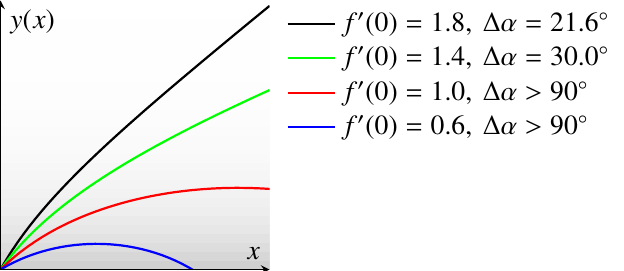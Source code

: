 \documentclass{standalone}

\usepackage{pgfplots}
\usepackage{tikz}
\usepackage{xcolor}
\usepackage{txfonts}

%used for drawing n(r)-Area
\definecolor{lGray}{gray}{0.8}
\definecolor{llGray}{gray}{0.9}
\usepgfplotslibrary{fillbetween}

\tikzset{
  ring shading/.code args={from #1 at #2 to #3 at #4}{
    \def\colin{#1}
    \def\radin{#2}
    \def\colout{#3}
    \def\radout{#4}
    \pgfmathsetmacro{\proportion}{\radin/\radout}
    \pgfmathsetmacro{\outer}{.8818cm}
    \pgfmathsetmacro{\inner}{.8818cm*\proportion}
    \pgfmathsetmacro{\innerlow}{\inner-0.01pt}
    \pgfdeclareradialshading{ring}{\pgfpoint{0cm}{0cm}}%
    {
      color(0pt)=(white);
      color(\innerlow)=(white);
      color(\inner)=(#1);
      color(\outer)=(#3)
    }
    \pgfkeysalso{/tikz/shading=ring}
  },
}

\begin{document}


  \begin{tikzpicture}
    \begin{axis}[
      xlabel=$x$, 
      ylabel=$y(x)$, 
      axis lines=middle, 
      height=5cm,
      width=5cm,
      ticks = none, 
      legend cell align=left,
      legend pos = outer north east, 
      legend style={draw=none}, 
      ymin = 0, 
      ymax = 10,
      xmin = 0, 
      xmax = 10, 
      colormap={traditionalpm3d}{color=(white) color=(lGray)}, 
      %colorbar,
      view={0}{90}
    ] 

    \addplot3[surf, domain=-10:10, y domain=0:20 , shader=flat, samples=61, forget plot] {1 + 1 * exp(-y/2)};  
    %\addlegendentry{$n(y)$}
  
    \addplot [mark = none, thick, draw=black] coordinates{
       (0.0,0.0)(0.0,0.0)(0.0,0.0)(0.0,0.0)
       (0.0,0.0)(0.0,0.0)(0.0,0.001)(0.001,0.001)
       (0.001,0.001)(0.001,0.002)(0.002,0.004)(0.003,0.005)
       (0.003,0.006)(0.007,0.012)(0.01,0.019)(0.014,0.025)
       (0.017,0.031)(0.035,0.062)(0.052,0.093)(0.07,0.124)
       (0.087,0.154)(0.174,0.303)(0.262,0.446)(0.349,0.586)
       (0.436,0.721)(0.645,1.03)(0.854,1.321)(1.063,1.598)
       (1.272,1.862)(1.522,2.164)(1.772,2.454)(2.022,2.733)
       (2.272,3.002)(2.522,3.264)(2.772,3.519)(3.022,3.769)
       (3.272,4.013)(3.522,4.252)(3.772,4.488)(4.022,4.72)
       (4.272,4.949)(4.522,5.175)(4.772,5.399)(5.022,5.62)
       (5.272,5.84)(5.522,6.058)(5.772,6.274)(6.022,6.489)
       (6.272,6.703)(6.522,6.915)(6.772,7.127)(7.022,7.337)
       (7.272,7.547)(7.522,7.756)(7.772,7.965)(8.022,8.173)
       (8.272,8.38)(8.522,8.587)(8.772,8.794)(9.022,9.0)
       (9.272,9.206)(9.454,9.355)(9.636,9.505)(9.818,9.654)
       (10.0,9.803) };
    \addlegendentry{$f'(0) = 1.8, \: \Delta \alpha = 21.6^\circ$}
    
    \addplot [mark = none, thick, draw=green] coordinates{
       (0.0,0.0)(0.0,0.0)(0.0,0.0)(0.0,0.0)
       (0.0,0.0)(0.0,0.0)(0.001,0.001)(0.001,0.001)
       (0.001,0.001)(0.002,0.002)(0.003,0.004)(0.004,0.005)
       (0.004,0.006)(0.009,0.012)(0.013,0.019)(0.018,0.025)
       (0.022,0.031)(0.045,0.062)(0.067,0.093)(0.09,0.123)
       (0.112,0.154)(0.224,0.301)(0.336,0.443)(0.449,0.579)
       (0.561,0.711)(0.811,0.989)(1.061,1.25)(1.311,1.495)
       (1.561,1.726)(1.811,1.947)(2.061,2.157)(2.311,2.358)
       (2.561,2.552)(2.811,2.738)(3.061,2.918)(3.311,3.092)
       (3.561,3.261)(3.811,3.426)(4.061,3.585)(4.311,3.741)
       (4.561,3.894)(4.811,4.043)(5.061,4.189)(5.311,4.332)
       (5.561,4.472)(5.811,4.61)(6.061,4.745)(6.311,4.879)
       (6.561,5.01)(6.811,5.14)(7.061,5.268)(7.311,5.394)
       (7.561,5.518)(7.811,5.642)(8.061,5.764)(8.311,5.884)
       (8.561,6.004)(8.811,6.122)(9.061,6.239)(9.311,6.356)
       (9.561,6.471)(9.67,6.522)(9.78,6.572)(9.89,6.622)
       (10.0,6.672) };
    \addlegendentry{$f'(0) = 1.4, \: \Delta \alpha = 30.0^\circ$}
    
    \addplot [mark = none, thick, draw=red] coordinates{
        (0.0,0.0)(0.0,0.0)(0.0,0.0)(0.0,0.0)
        (0.0,0.0)(0.0,0.0)(0.001,0.001)(0.001,0.001)
        (0.001,0.001)(0.002,0.002)(0.004,0.004)(0.005,0.005)
        (0.006,0.006)(0.013,0.012)(0.019,0.019)(0.025,0.025)
        (0.031,0.031)(0.063,0.062)(0.094,0.093)(0.126,0.123)
        (0.157,0.152)(0.314,0.297)(0.471,0.433)(0.628,0.563)
        (0.785,0.686)(1.035,0.871)(1.285,1.042)(1.535,1.202)
        (1.785,1.351)(2.035,1.49)(2.285,1.62)(2.535,1.742)
        (2.785,1.856)(3.035,1.964)(3.285,2.064)(3.535,2.158)
        (3.785,2.246)(4.035,2.328)(4.285,2.405)(4.535,2.477)
        (4.785,2.544)(5.035,2.606)(5.285,2.663)(5.535,2.716)
        (5.785,2.764)(6.035,2.808)(6.285,2.849)(6.535,2.885)
        (6.785,2.917)(7.035,2.945)(7.285,2.969)(7.535,2.99)
        (7.785,3.007)(8.035,3.02)(8.285,3.03)(8.535,3.036)
        (8.785,3.038)(9.035,3.036)(9.285,3.031)(9.535,3.023)
        (9.785,3.011)(9.839,3.007)(9.892,3.004)(9.946,3.001)
        (10.0,2.997)};
    \addlegendentry{$f'(0) = 1.0, \: \Delta \alpha > 90^\circ$}
    
    \addplot [mark = none, thick, draw=blue] coordinates{
        (0.0,0.0)(0.0,0.0)(0.0,0.0)(0.0,0.0)
        (0.0,0.0)(0.001,0.0)(0.001,0.001)(0.002,0.001)
        (0.002,0.001)(0.004,0.002)(0.006,0.004)(0.008,0.005)
        (0.01,0.006)(0.021,0.012)(0.031,0.019)(0.042,0.025)
        (0.052,0.031)(0.105,0.061)(0.157,0.091)(0.209,0.12)
        (0.262,0.149)(0.512,0.276)(0.762,0.39)(1.012,0.491)
        (1.262,0.582)(1.512,0.661)(1.762,0.73)(2.012,0.789)
        (2.262,0.839)(2.512,0.88)(2.762,0.912)(3.012,0.935)
        (3.262,0.95)(3.512,0.956)(3.762,0.954)(4.012,0.943)
        (4.262,0.923)(4.512,0.895)(4.762,0.858)(5.012,0.812)
        (5.262,0.757)(5.512,0.692)(5.762,0.617)(6.012,0.532)
        (6.262,0.435)(6.512,0.327)(6.762,0.205)(7.012,0.07)
        (7.262,-0.08)(7.512,-0.247)(7.762,-0.434)(8.012,-0.641)
        (8.262,-0.875)(8.512,-1.138)(8.762,-1.437)(9.012,-1.782)
        (9.262,-2.188)(9.405,-2.457)(9.548,-2.76)(9.691,-3.107)
        (9.835,-3.515)(9.876,-3.647)(9.917,-3.787)(9.959,-3.936)
        (10.0,-4.096)};
    \addlegendentry{$f'(0) = 0.6, \: \Delta \alpha > 90^\circ$}
    
  
    \end{axis}
  \end{tikzpicture}

\end{document}
